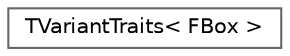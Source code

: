 digraph "Graphical Class Hierarchy"
{
 // INTERACTIVE_SVG=YES
 // LATEX_PDF_SIZE
  bgcolor="transparent";
  edge [fontname=Helvetica,fontsize=10,labelfontname=Helvetica,labelfontsize=10];
  node [fontname=Helvetica,fontsize=10,shape=box,height=0.2,width=0.4];
  rankdir="LR";
  Node0 [id="Node000000",label="TVariantTraits\< FBox \>",height=0.2,width=0.4,color="grey40", fillcolor="white", style="filled",URL="$d4/dae/structTVariantTraits_3_01FBox_01_4.html",tooltip="Implements variant type traits for the built-in FBox type."];
}
